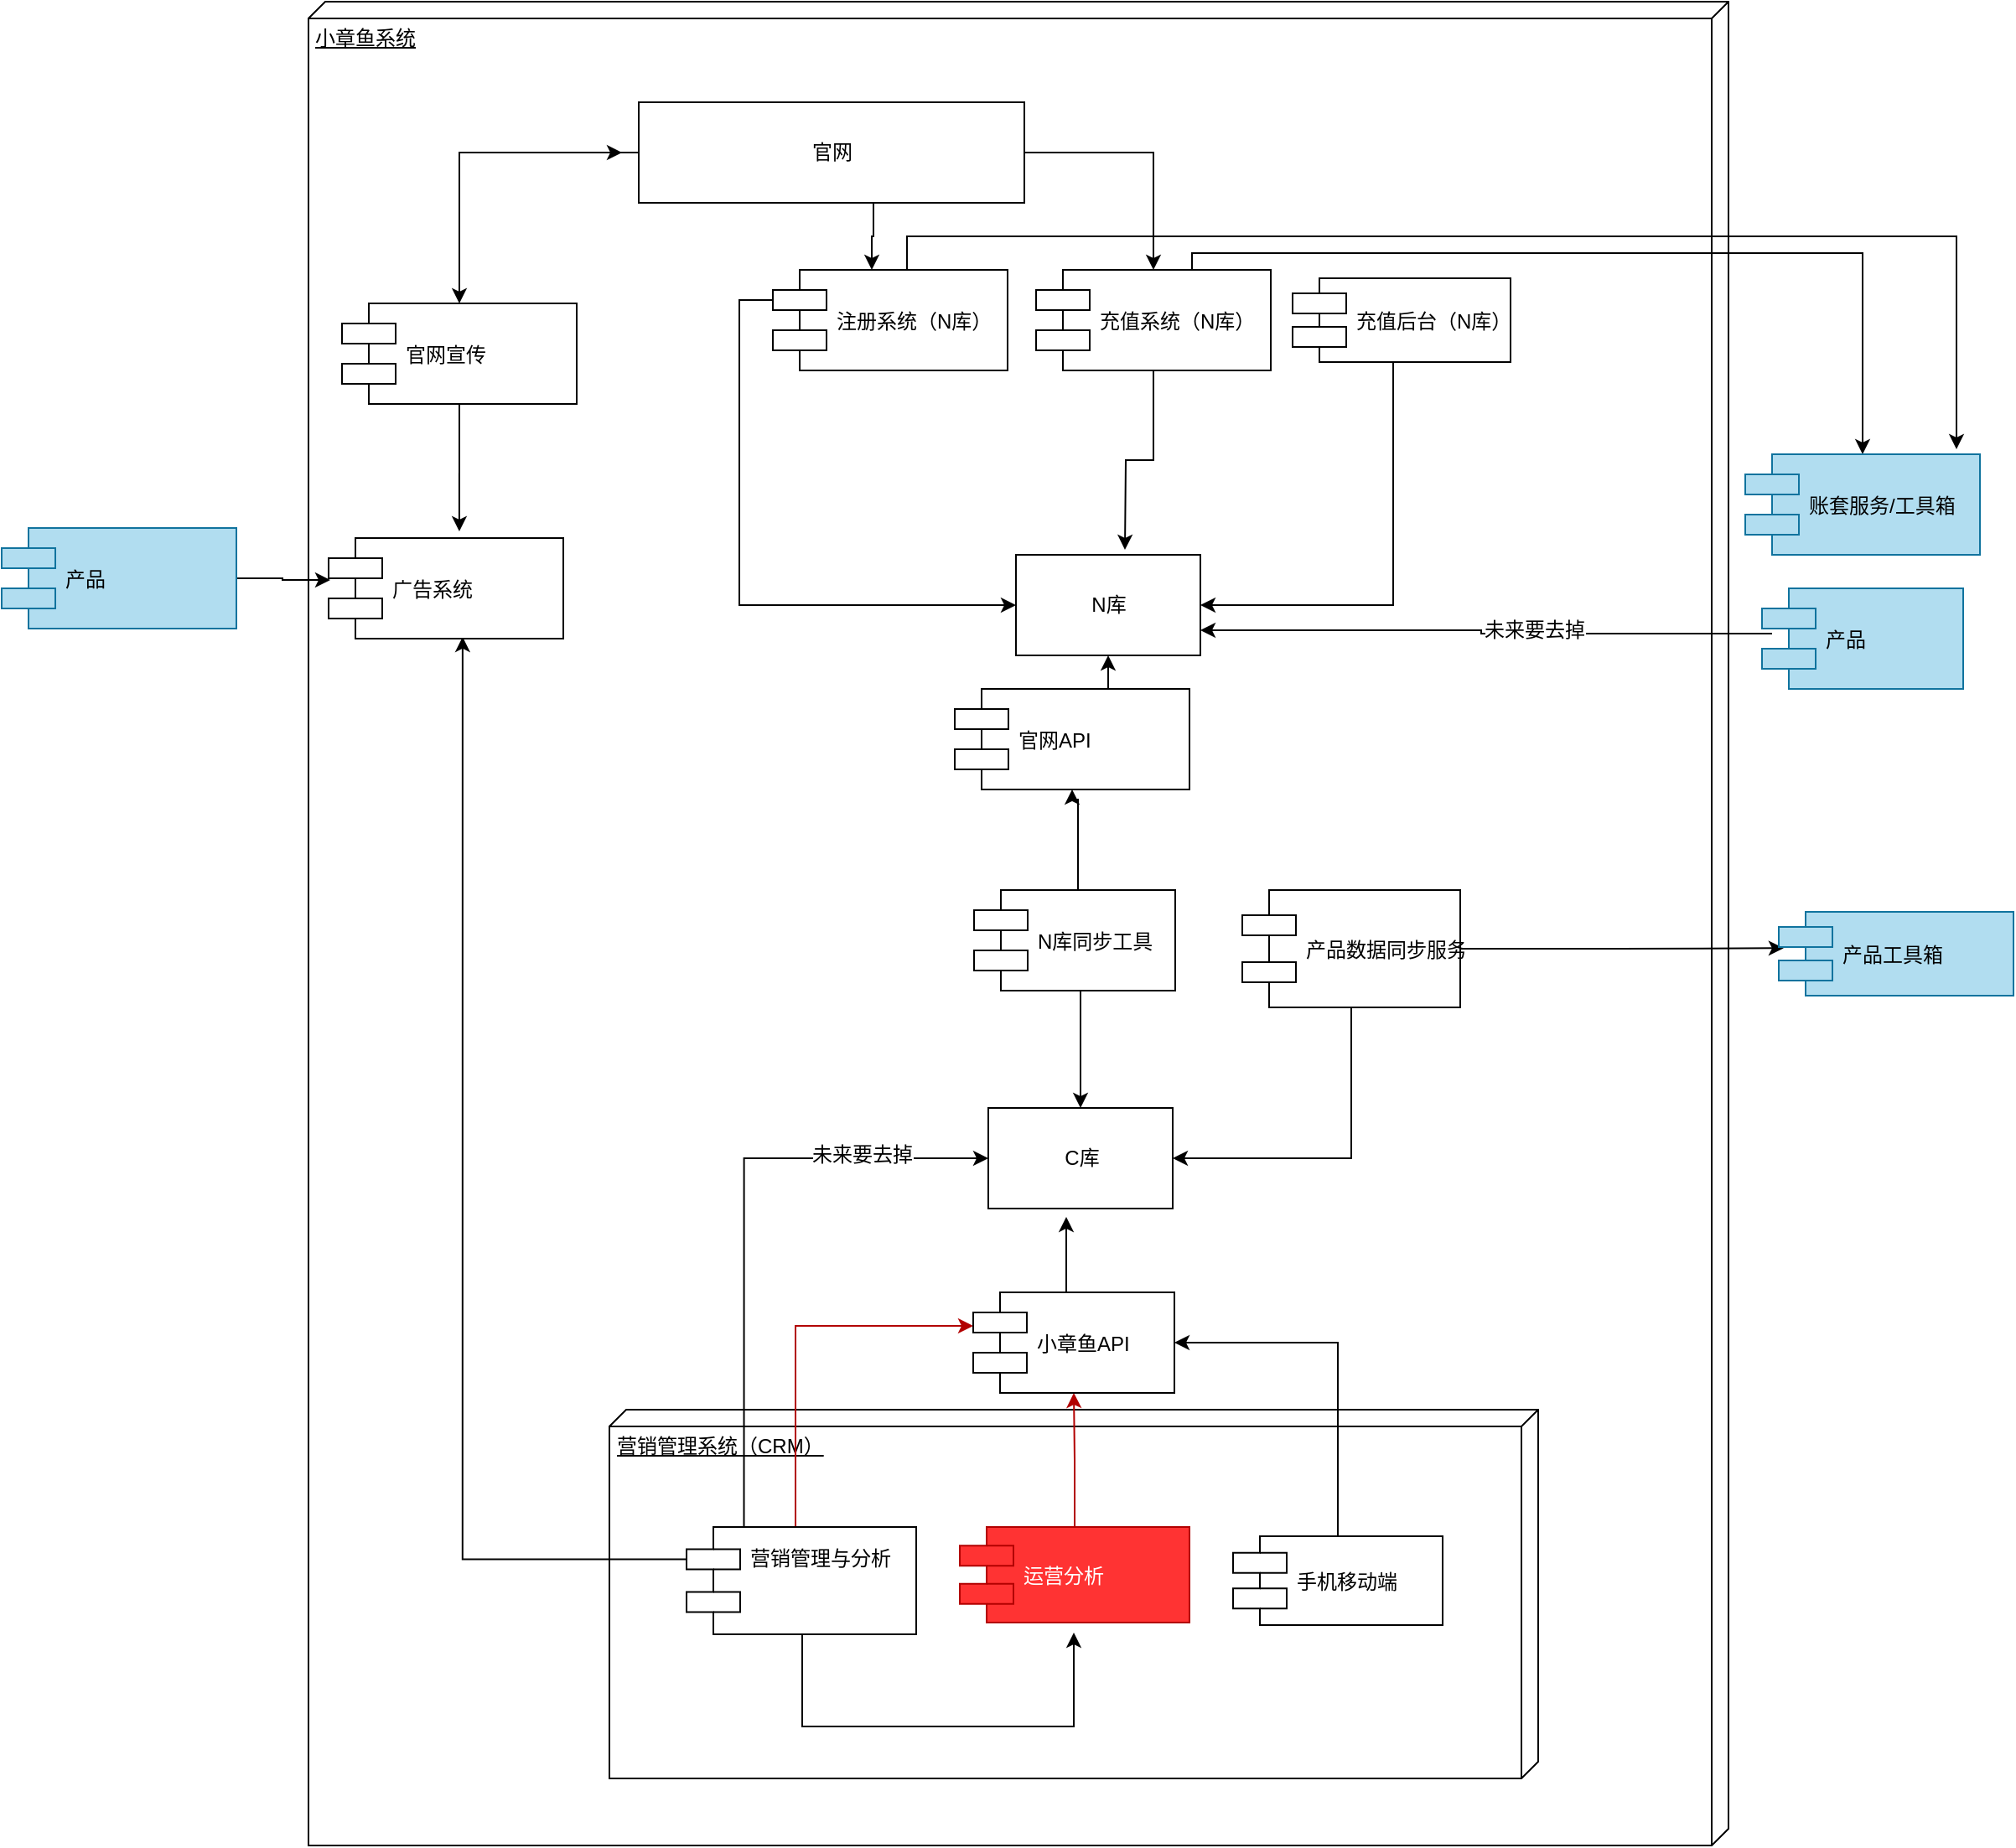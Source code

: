 <mxfile version="10.7.9" type="github"><diagram id="dzCYUFlGOJ8Gi7Z-sxCH" name="Page-1"><mxGraphModel dx="1394" dy="858" grid="1" gridSize="10" guides="1" tooltips="1" connect="1" arrows="1" fold="1" page="1" pageScale="1" pageWidth="827" pageHeight="1169" math="0" shadow="0"><root><mxCell id="0"/><mxCell id="1" parent="0"/><mxCell id="mp_i_e55DuXnLXbKMO4Q-143" value="小章鱼系统" style="verticalAlign=top;align=left;spacingTop=8;spacingLeft=2;spacingRight=12;shape=cube;size=10;direction=south;fontStyle=4;html=1;" vertex="1" parent="1"><mxGeometry x="283" y="60" width="847" height="1100" as="geometry"/></mxCell><mxCell id="mp_i_e55DuXnLXbKMO4Q-89" value="营销管理系统（CRM）" style="verticalAlign=top;align=left;spacingTop=8;spacingLeft=2;spacingRight=12;shape=cube;size=10;direction=south;fontStyle=4;html=1;" vertex="1" parent="1"><mxGeometry x="462.5" y="900" width="554" height="220" as="geometry"/></mxCell><mxCell id="mp_i_e55DuXnLXbKMO4Q-26" style="edgeStyle=orthogonalEdgeStyle;rounded=0;orthogonalLoop=1;jettySize=auto;html=1;entryX=0.571;entryY=0.983;entryDx=0;entryDy=0;entryPerimeter=0;exitX=0;exitY=0.3;exitDx=0;exitDy=0;" edge="1" parent="1" source="mp_i_e55DuXnLXbKMO4Q-45" target="mp_i_e55DuXnLXbKMO4Q-13"><mxGeometry relative="1" as="geometry"><mxPoint x="400" y="510" as="sourcePoint"/><Array as="points"><mxPoint x="375" y="989"/></Array></mxGeometry></mxCell><mxCell id="mp_i_e55DuXnLXbKMO4Q-47" style="edgeStyle=orthogonalEdgeStyle;rounded=0;orthogonalLoop=1;jettySize=auto;html=1;entryX=0.557;entryY=-0.067;entryDx=0;entryDy=0;entryPerimeter=0;exitX=0.5;exitY=1;exitDx=0;exitDy=0;" edge="1" parent="1" source="mp_i_e55DuXnLXbKMO4Q-97" target="mp_i_e55DuXnLXbKMO4Q-13"><mxGeometry relative="1" as="geometry"><mxPoint x="358" y="210" as="sourcePoint"/></mxGeometry></mxCell><mxCell id="mp_i_e55DuXnLXbKMO4Q-13" value="广告系统" style="shape=component;align=left;spacingLeft=36;" vertex="1" parent="1"><mxGeometry x="295" y="380" width="140" height="60" as="geometry"/></mxCell><mxCell id="mp_i_e55DuXnLXbKMO4Q-115" style="edgeStyle=orthogonalEdgeStyle;rounded=0;orthogonalLoop=1;jettySize=auto;html=1;exitX=0.75;exitY=1;exitDx=0;exitDy=0;startArrow=none;startFill=0;endArrow=classic;endFill=1;" edge="1" parent="1" source="mp_i_e55DuXnLXbKMO4Q-52" target="mp_i_e55DuXnLXbKMO4Q-114"><mxGeometry relative="1" as="geometry"><Array as="points"><mxPoint x="810" y="280"/><mxPoint x="810" y="210"/><mxPoint x="1210" y="210"/></Array></mxGeometry></mxCell><mxCell id="mp_i_e55DuXnLXbKMO4Q-130" style="edgeStyle=orthogonalEdgeStyle;rounded=0;orthogonalLoop=1;jettySize=auto;html=1;startArrow=none;startFill=0;endArrow=classic;endFill=1;" edge="1" parent="1" source="mp_i_e55DuXnLXbKMO4Q-52"><mxGeometry relative="1" as="geometry"><mxPoint x="770" y="387" as="targetPoint"/></mxGeometry></mxCell><mxCell id="mp_i_e55DuXnLXbKMO4Q-52" value="充值系统（N库）" style="shape=component;align=left;spacingLeft=36;" vertex="1" parent="1"><mxGeometry x="717" y="220" width="140" height="60" as="geometry"/></mxCell><mxCell id="mp_i_e55DuXnLXbKMO4Q-116" style="edgeStyle=orthogonalEdgeStyle;rounded=0;orthogonalLoop=1;jettySize=auto;html=1;startArrow=none;startFill=0;endArrow=classic;endFill=1;" edge="1" parent="1"><mxGeometry relative="1" as="geometry"><mxPoint x="650" y="230" as="sourcePoint"/><mxPoint x="1266" y="327" as="targetPoint"/><Array as="points"><mxPoint x="650" y="250"/><mxPoint x="640" y="250"/><mxPoint x="640" y="200"/><mxPoint x="1266" y="200"/></Array></mxGeometry></mxCell><mxCell id="mp_i_e55DuXnLXbKMO4Q-129" style="edgeStyle=orthogonalEdgeStyle;rounded=0;orthogonalLoop=1;jettySize=auto;html=1;entryX=0;entryY=0.5;entryDx=0;entryDy=0;startArrow=none;startFill=0;endArrow=classic;endFill=1;exitX=0;exitY=0.3;exitDx=0;exitDy=0;" edge="1" parent="1" source="mp_i_e55DuXnLXbKMO4Q-53" target="mp_i_e55DuXnLXbKMO4Q-65"><mxGeometry relative="1" as="geometry"/></mxCell><mxCell id="mp_i_e55DuXnLXbKMO4Q-53" value="注册系统（N库）" style="shape=component;align=left;spacingLeft=36;" vertex="1" parent="1"><mxGeometry x="560" y="220" width="140" height="60" as="geometry"/></mxCell><mxCell id="mp_i_e55DuXnLXbKMO4Q-65" value="N库" style="html=1;" vertex="1" parent="1"><mxGeometry x="705" y="390" width="110" height="60" as="geometry"/></mxCell><mxCell id="mp_i_e55DuXnLXbKMO4Q-70" style="edgeStyle=orthogonalEdgeStyle;rounded=0;orthogonalLoop=1;jettySize=auto;html=1;entryX=0.5;entryY=1;entryDx=0;entryDy=0;" edge="1" parent="1" source="mp_i_e55DuXnLXbKMO4Q-68" target="mp_i_e55DuXnLXbKMO4Q-93"><mxGeometry relative="1" as="geometry"><mxPoint x="742" y="540" as="targetPoint"/><Array as="points"><mxPoint x="742" y="536"/><mxPoint x="739" y="536"/></Array></mxGeometry></mxCell><mxCell id="mp_i_e55DuXnLXbKMO4Q-96" style="edgeStyle=orthogonalEdgeStyle;rounded=0;orthogonalLoop=1;jettySize=auto;html=1;exitX=0.5;exitY=1;exitDx=0;exitDy=0;entryX=0.5;entryY=0;entryDx=0;entryDy=0;startArrow=none;startFill=0;endArrow=classic;endFill=1;" edge="1" parent="1" source="mp_i_e55DuXnLXbKMO4Q-68" target="mp_i_e55DuXnLXbKMO4Q-95"><mxGeometry relative="1" as="geometry"><Array as="points"><mxPoint x="744" y="650"/></Array></mxGeometry></mxCell><mxCell id="mp_i_e55DuXnLXbKMO4Q-68" value="N库同步工具" style="shape=component;align=left;spacingLeft=36;" vertex="1" parent="1"><mxGeometry x="680" y="590" width="120" height="60" as="geometry"/></mxCell><mxCell id="mp_i_e55DuXnLXbKMO4Q-85" style="edgeStyle=orthogonalEdgeStyle;rounded=0;orthogonalLoop=1;jettySize=auto;html=1;startArrow=none;startFill=0;endArrow=classic;endFill=1;exitX=0.401;exitY=0;exitDx=0;exitDy=0;exitPerimeter=0;fillColor=#e51400;strokeColor=#B20000;" edge="1" parent="1"><mxGeometry relative="1" as="geometry"><mxPoint x="573.5" y="970" as="sourcePoint"/><mxPoint x="679.5" y="850" as="targetPoint"/><Array as="points"><mxPoint x="574" y="850"/></Array></mxGeometry></mxCell><mxCell id="mp_i_e55DuXnLXbKMO4Q-88" style="edgeStyle=orthogonalEdgeStyle;rounded=0;orthogonalLoop=1;jettySize=auto;html=1;startArrow=none;startFill=0;endArrow=classic;endFill=1;exitX=0.5;exitY=1;exitDx=0;exitDy=0;" edge="1" parent="1"><mxGeometry relative="1" as="geometry"><mxPoint x="739.5" y="1033" as="targetPoint"/><mxPoint x="577.5" y="1023" as="sourcePoint"/><Array as="points"><mxPoint x="577.5" y="1089"/><mxPoint x="739.5" y="1089"/></Array></mxGeometry></mxCell><mxCell id="mp_i_e55DuXnLXbKMO4Q-135" style="edgeStyle=orthogonalEdgeStyle;rounded=0;orthogonalLoop=1;jettySize=auto;html=1;entryX=0;entryY=0.5;entryDx=0;entryDy=0;startArrow=none;startFill=0;endArrow=classic;endFill=1;exitX=0.25;exitY=0;exitDx=0;exitDy=0;" edge="1" parent="1" source="mp_i_e55DuXnLXbKMO4Q-45" target="mp_i_e55DuXnLXbKMO4Q-95"><mxGeometry relative="1" as="geometry"/></mxCell><mxCell id="mp_i_e55DuXnLXbKMO4Q-136" value="未来要去掉" style="text;html=1;resizable=0;points=[];align=center;verticalAlign=middle;labelBackgroundColor=#ffffff;" vertex="1" connectable="0" parent="mp_i_e55DuXnLXbKMO4Q-135"><mxGeometry x="0.312" y="-50" relative="1" as="geometry"><mxPoint x="50" y="-52" as="offset"/></mxGeometry></mxCell><mxCell id="mp_i_e55DuXnLXbKMO4Q-45" value="营销管理与分析&#10;&#10;" style="shape=component;align=left;spacingLeft=36;" vertex="1" parent="1"><mxGeometry x="508.5" y="970" width="137" height="64" as="geometry"/></mxCell><mxCell id="mp_i_e55DuXnLXbKMO4Q-84" value="" style="edgeStyle=orthogonalEdgeStyle;rounded=0;orthogonalLoop=1;jettySize=auto;html=1;startArrow=none;startFill=0;endArrow=classic;endFill=1;fillColor=#e51400;strokeColor=#B20000;" edge="1" parent="1" source="mp_i_e55DuXnLXbKMO4Q-46" target="mp_i_e55DuXnLXbKMO4Q-49"><mxGeometry relative="1" as="geometry"/></mxCell><mxCell id="mp_i_e55DuXnLXbKMO4Q-46" value="运营分析" style="shape=component;align=left;spacingLeft=36;fillColor=#FF3333;strokeColor=#B20000;fontColor=#ffffff;" vertex="1" parent="1"><mxGeometry x="671.5" y="970" width="137" height="57" as="geometry"/></mxCell><mxCell id="mp_i_e55DuXnLXbKMO4Q-142" value="" style="edgeStyle=orthogonalEdgeStyle;rounded=0;orthogonalLoop=1;jettySize=auto;html=1;startArrow=none;startFill=0;endArrow=classic;endFill=1;entryX=0.423;entryY=1.067;entryDx=0;entryDy=0;entryPerimeter=0;" edge="1" parent="1"><mxGeometry relative="1" as="geometry"><mxPoint x="740" y="831" as="sourcePoint"/><mxPoint x="735" y="785" as="targetPoint"/><Array as="points"><mxPoint x="735" y="831"/></Array></mxGeometry></mxCell><mxCell id="mp_i_e55DuXnLXbKMO4Q-49" value="小章鱼API" style="shape=component;align=left;spacingLeft=36;" vertex="1" parent="1"><mxGeometry x="679.5" y="830" width="120" height="60" as="geometry"/></mxCell><mxCell id="mp_i_e55DuXnLXbKMO4Q-76" style="edgeStyle=orthogonalEdgeStyle;rounded=0;orthogonalLoop=1;jettySize=auto;html=1;entryX=1;entryY=0.5;entryDx=0;entryDy=0;exitX=0.5;exitY=0;exitDx=0;exitDy=0;" edge="1" parent="1" source="mp_i_e55DuXnLXbKMO4Q-73" target="mp_i_e55DuXnLXbKMO4Q-49"><mxGeometry relative="1" as="geometry"/></mxCell><mxCell id="mp_i_e55DuXnLXbKMO4Q-73" value="手机移动端" style="shape=component;align=left;spacingLeft=36;" vertex="1" parent="1"><mxGeometry x="834.5" y="975.5" width="125" height="53" as="geometry"/></mxCell><mxCell id="mp_i_e55DuXnLXbKMO4Q-94" style="edgeStyle=orthogonalEdgeStyle;rounded=0;orthogonalLoop=1;jettySize=auto;html=1;exitX=0.5;exitY=0;exitDx=0;exitDy=0;entryX=0.5;entryY=1;entryDx=0;entryDy=0;startArrow=none;startFill=0;endArrow=classic;endFill=1;" edge="1" parent="1" source="mp_i_e55DuXnLXbKMO4Q-93" target="mp_i_e55DuXnLXbKMO4Q-65"><mxGeometry relative="1" as="geometry"/></mxCell><mxCell id="mp_i_e55DuXnLXbKMO4Q-93" value="官网API" style="shape=component;align=left;spacingLeft=36;" vertex="1" parent="1"><mxGeometry x="668.5" y="470" width="140" height="60" as="geometry"/></mxCell><mxCell id="mp_i_e55DuXnLXbKMO4Q-95" value="C库" style="html=1;" vertex="1" parent="1"><mxGeometry x="688.5" y="720" width="110" height="60" as="geometry"/></mxCell><mxCell id="mp_i_e55DuXnLXbKMO4Q-97" value="官网宣传" style="shape=component;align=left;spacingLeft=36;" vertex="1" parent="1"><mxGeometry x="303" y="240" width="140" height="60" as="geometry"/></mxCell><mxCell id="mp_i_e55DuXnLXbKMO4Q-104" style="edgeStyle=orthogonalEdgeStyle;rounded=0;orthogonalLoop=1;jettySize=auto;html=1;entryX=0.5;entryY=0;entryDx=0;entryDy=0;startArrow=none;startFill=0;endArrow=classic;endFill=1;" edge="1" parent="1" source="mp_i_e55DuXnLXbKMO4Q-99" target="mp_i_e55DuXnLXbKMO4Q-97"><mxGeometry relative="1" as="geometry"/></mxCell><mxCell id="mp_i_e55DuXnLXbKMO4Q-105" style="edgeStyle=orthogonalEdgeStyle;rounded=0;orthogonalLoop=1;jettySize=auto;html=1;startArrow=none;startFill=0;endArrow=classic;endFill=1;" edge="1" parent="1" source="mp_i_e55DuXnLXbKMO4Q-99"><mxGeometry relative="1" as="geometry"><mxPoint x="619" y="220" as="targetPoint"/><Array as="points"><mxPoint x="620" y="200"/><mxPoint x="619" y="200"/></Array></mxGeometry></mxCell><mxCell id="mp_i_e55DuXnLXbKMO4Q-141" value="" style="edgeStyle=orthogonalEdgeStyle;rounded=0;orthogonalLoop=1;jettySize=auto;html=1;startArrow=none;startFill=0;endArrow=classic;endFill=1;entryX=0.5;entryY=0;entryDx=0;entryDy=0;exitX=1;exitY=0.5;exitDx=0;exitDy=0;" edge="1" parent="1" source="mp_i_e55DuXnLXbKMO4Q-99" target="mp_i_e55DuXnLXbKMO4Q-52"><mxGeometry relative="1" as="geometry"><mxPoint x="770" y="150" as="sourcePoint"/><mxPoint x="840" y="150" as="targetPoint"/><Array as="points"><mxPoint x="787" y="150"/></Array></mxGeometry></mxCell><mxCell id="mp_i_e55DuXnLXbKMO4Q-144" style="edgeStyle=orthogonalEdgeStyle;rounded=0;orthogonalLoop=1;jettySize=auto;html=1;startArrow=none;startFill=0;endArrow=classic;endFill=1;" edge="1" parent="1" source="mp_i_e55DuXnLXbKMO4Q-99"><mxGeometry relative="1" as="geometry"><mxPoint x="470" y="150" as="targetPoint"/></mxGeometry></mxCell><mxCell id="mp_i_e55DuXnLXbKMO4Q-99" value="官网" style="html=1;" vertex="1" parent="1"><mxGeometry x="480" y="120" width="230" height="60" as="geometry"/></mxCell><mxCell id="mp_i_e55DuXnLXbKMO4Q-108" style="edgeStyle=orthogonalEdgeStyle;rounded=0;orthogonalLoop=1;jettySize=auto;html=1;exitX=0.5;exitY=1;exitDx=0;exitDy=0;entryX=1;entryY=0.5;entryDx=0;entryDy=0;startArrow=none;startFill=0;endArrow=classic;endFill=1;" edge="1" parent="1" source="mp_i_e55DuXnLXbKMO4Q-107" target="mp_i_e55DuXnLXbKMO4Q-65"><mxGeometry relative="1" as="geometry"><Array as="points"><mxPoint x="930" y="275"/><mxPoint x="930" y="420"/></Array></mxGeometry></mxCell><mxCell id="mp_i_e55DuXnLXbKMO4Q-107" value="充值后台（N库）" style="shape=component;align=left;spacingLeft=36;" vertex="1" parent="1"><mxGeometry x="870" y="225" width="130" height="50" as="geometry"/></mxCell><mxCell id="mp_i_e55DuXnLXbKMO4Q-132" style="edgeStyle=orthogonalEdgeStyle;rounded=0;orthogonalLoop=1;jettySize=auto;html=1;startArrow=none;startFill=0;endArrow=classic;endFill=1;entryX=0.007;entryY=0.417;entryDx=0;entryDy=0;entryPerimeter=0;" edge="1" parent="1" source="mp_i_e55DuXnLXbKMO4Q-111" target="mp_i_e55DuXnLXbKMO4Q-13"><mxGeometry relative="1" as="geometry"><mxPoint x="300" y="490" as="targetPoint"/></mxGeometry></mxCell><mxCell id="mp_i_e55DuXnLXbKMO4Q-111" value="产品" style="shape=component;align=left;spacingLeft=36;fillColor=#b1ddf0;strokeColor=#10739e;" vertex="1" parent="1"><mxGeometry x="100" y="374" width="140" height="60" as="geometry"/></mxCell><mxCell id="mp_i_e55DuXnLXbKMO4Q-117" style="edgeStyle=orthogonalEdgeStyle;rounded=0;orthogonalLoop=1;jettySize=auto;html=1;entryX=1;entryY=0.75;entryDx=0;entryDy=0;startArrow=none;startFill=0;endArrow=classic;endFill=1;exitX=0.05;exitY=0.45;exitDx=0;exitDy=0;exitPerimeter=0;" edge="1" parent="1" source="mp_i_e55DuXnLXbKMO4Q-119" target="mp_i_e55DuXnLXbKMO4Q-65"><mxGeometry relative="1" as="geometry"><mxPoint x="1190" y="630" as="sourcePoint"/></mxGeometry></mxCell><mxCell id="mp_i_e55DuXnLXbKMO4Q-118" value="未来要去掉" style="text;html=1;resizable=0;points=[];align=center;verticalAlign=middle;labelBackgroundColor=#ffffff;" vertex="1" connectable="0" parent="mp_i_e55DuXnLXbKMO4Q-117"><mxGeometry x="-0.169" y="-2" relative="1" as="geometry"><mxPoint as="offset"/></mxGeometry></mxCell><mxCell id="mp_i_e55DuXnLXbKMO4Q-114" value="账套服务/工具箱" style="shape=component;align=left;spacingLeft=36;fillColor=#b1ddf0;strokeColor=#10739e;" vertex="1" parent="1"><mxGeometry x="1140" y="330" width="140" height="60" as="geometry"/></mxCell><mxCell id="mp_i_e55DuXnLXbKMO4Q-119" value="产品" style="shape=component;align=left;spacingLeft=36;fillColor=#b1ddf0;strokeColor=#10739e;" vertex="1" parent="1"><mxGeometry x="1150" y="410" width="120" height="60" as="geometry"/></mxCell><mxCell id="mp_i_e55DuXnLXbKMO4Q-125" style="edgeStyle=orthogonalEdgeStyle;rounded=0;orthogonalLoop=1;jettySize=auto;html=1;exitX=0.5;exitY=1;exitDx=0;exitDy=0;entryX=1;entryY=0.5;entryDx=0;entryDy=0;startArrow=none;startFill=0;endArrow=classic;endFill=1;" edge="1" parent="1" source="mp_i_e55DuXnLXbKMO4Q-124" target="mp_i_e55DuXnLXbKMO4Q-95"><mxGeometry relative="1" as="geometry"/></mxCell><mxCell id="mp_i_e55DuXnLXbKMO4Q-134" style="edgeStyle=orthogonalEdgeStyle;rounded=0;orthogonalLoop=1;jettySize=auto;html=1;entryX=0.021;entryY=0.433;entryDx=0;entryDy=0;entryPerimeter=0;startArrow=none;startFill=0;endArrow=classic;endFill=1;" edge="1" parent="1" source="mp_i_e55DuXnLXbKMO4Q-124" target="mp_i_e55DuXnLXbKMO4Q-133"><mxGeometry relative="1" as="geometry"/></mxCell><mxCell id="mp_i_e55DuXnLXbKMO4Q-124" value="产品数据同步服务" style="shape=component;align=left;spacingLeft=36;" vertex="1" parent="1"><mxGeometry x="840" y="590" width="130" height="70" as="geometry"/></mxCell><mxCell id="mp_i_e55DuXnLXbKMO4Q-133" value="产品工具箱" style="shape=component;align=left;spacingLeft=36;fillColor=#b1ddf0;strokeColor=#10739e;" vertex="1" parent="1"><mxGeometry x="1160" y="603" width="140" height="50" as="geometry"/></mxCell></root></mxGraphModel></diagram></mxfile>